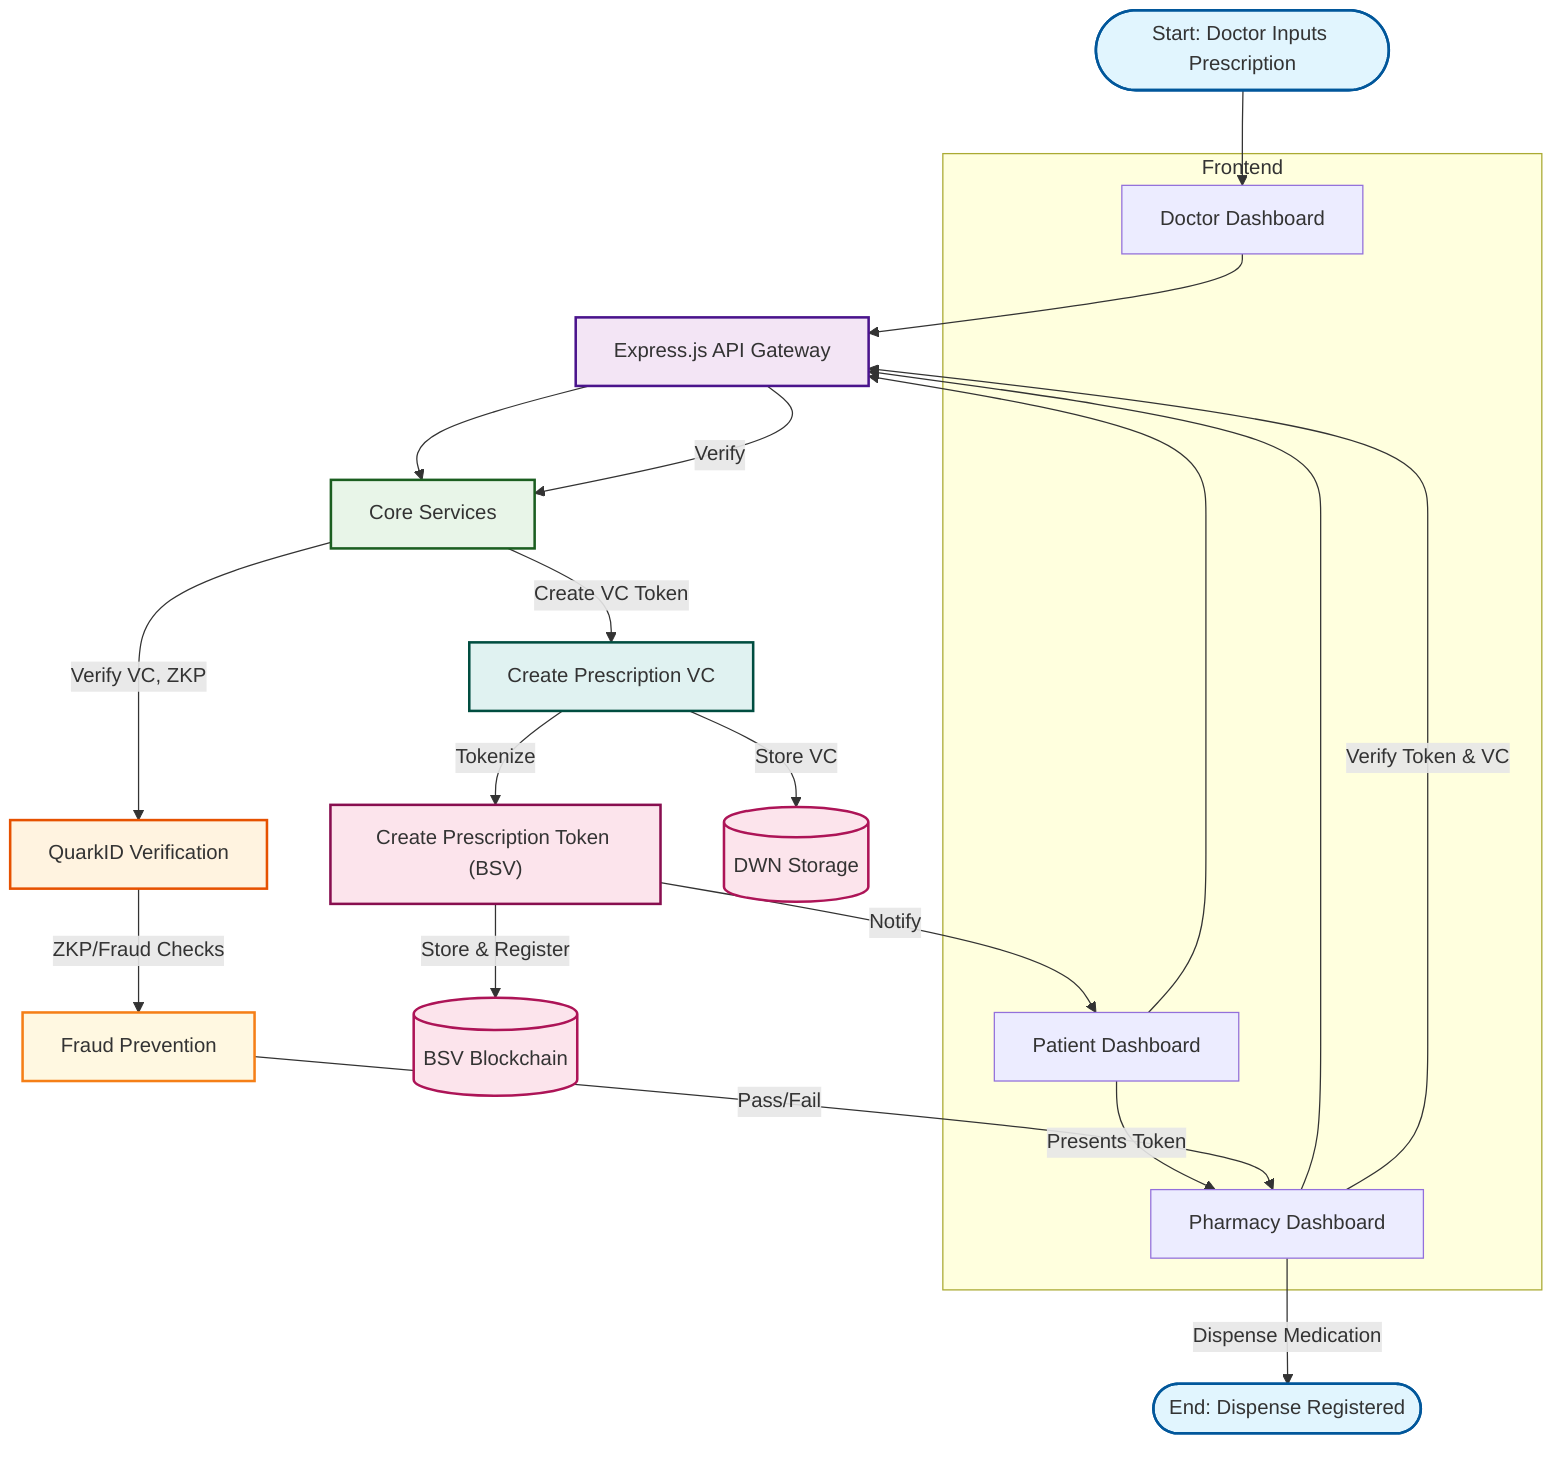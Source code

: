 ---
config:
  layout: dagre
  theme: default
---
flowchart TB
    %% User-facing start
    StartUser([Start: Doctor Inputs Prescription]):::frontend
    subgraph "Frontend"
        DoctorUI["Doctor Dashboard"]
        PatientUI["Patient Dashboard"]
        PharmacyUI["Pharmacy Dashboard"]
    end

    StartUser --> DoctorUI
    DoctorUI --> API[Express.js API Gateway]:::api
    PatientUI --> API
    PharmacyUI --> API

    %% API layer
    API --> CoreServices[Core Services]:::service

    %% Core Logic
    CoreServices -->|Create VC Token| PrescripVC["Create Prescription VC"]:::privacy
    PrescripVC -->|Tokenize| Token["Create Prescription Token (BSV)"]:::crypto
    Token -->|Store & Register| Blockchain[(BSV Blockchain)]:::storage
    PrescripVC -->|Store VC| DWN[(DWN Storage)]:::storage

    %% Sharing
    Token -->|Notify| PatientUI
    PatientUI -->|Presents Token| PharmacyUI

    %% Verification at pharmacy
    PharmacyUI -->|Verify Token & VC| API
    API -->|Verify| CoreServices
    CoreServices -->|Verify VC, ZKP| QuarkIDEcosystem["QuarkID Verification"]:::quarkid

    QuarkIDEcosystem -->|ZKP/Fraud Checks| FraudPrevention["Fraud Prevention"]:::fraud
    FraudPrevention -->|Pass/Fail| PharmacyUI

    PharmacyUI -->|Dispense Medication| EndUser([End: Dispense Registered]):::frontend

    %% Legend (for colors)
    classDef frontend fill:#e1f5fe,stroke:#01579b,stroke-width:2px
    classDef api fill:#f3e5f5,stroke:#4a148c,stroke-width:2px
    classDef service fill:#e8f5e8,stroke:#1b5e20,stroke-width:2px
    classDef quarkid fill:#fff3e0,stroke:#e65100,stroke-width:2px
    classDef crypto fill:#fce4ec,stroke:#880e4f,stroke-width:2px
    classDef privacy fill:#e0f2f1,stroke:#004d40,stroke-width:2px
    classDef fraud fill:#fff8e1,stroke:#f57f17,stroke-width:2px
    classDef storage fill:#fce4ec,stroke:#ad1457,stroke-width:2px

    %% (Optional for reference: Insurance, Audit, Actors, etc.)
    %% You can expand each layer as needed for more detail.